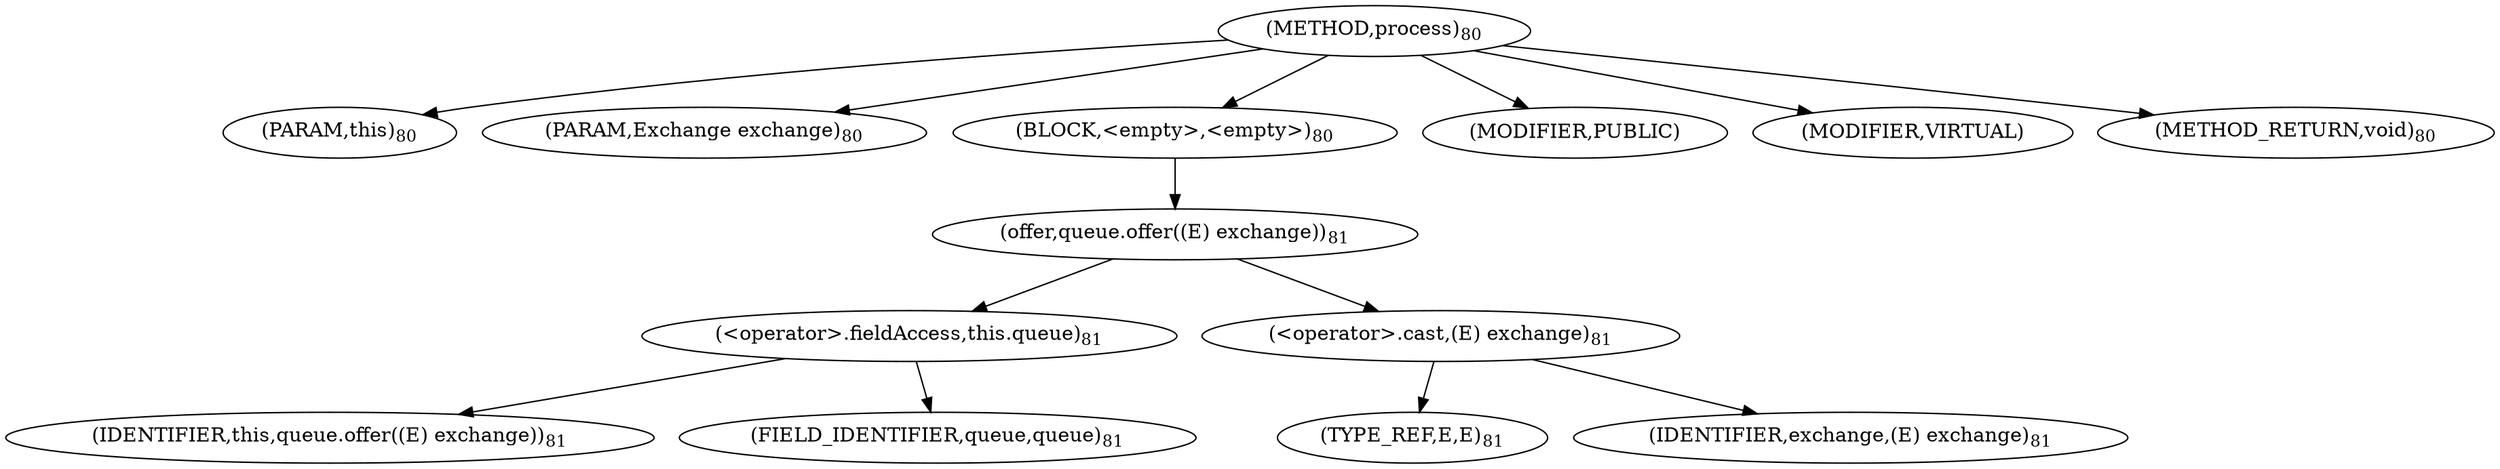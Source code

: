 digraph "process" {  
"147" [label = <(METHOD,process)<SUB>80</SUB>> ]
"148" [label = <(PARAM,this)<SUB>80</SUB>> ]
"149" [label = <(PARAM,Exchange exchange)<SUB>80</SUB>> ]
"150" [label = <(BLOCK,&lt;empty&gt;,&lt;empty&gt;)<SUB>80</SUB>> ]
"151" [label = <(offer,queue.offer((E) exchange))<SUB>81</SUB>> ]
"152" [label = <(&lt;operator&gt;.fieldAccess,this.queue)<SUB>81</SUB>> ]
"153" [label = <(IDENTIFIER,this,queue.offer((E) exchange))<SUB>81</SUB>> ]
"154" [label = <(FIELD_IDENTIFIER,queue,queue)<SUB>81</SUB>> ]
"155" [label = <(&lt;operator&gt;.cast,(E) exchange)<SUB>81</SUB>> ]
"156" [label = <(TYPE_REF,E,E)<SUB>81</SUB>> ]
"157" [label = <(IDENTIFIER,exchange,(E) exchange)<SUB>81</SUB>> ]
"158" [label = <(MODIFIER,PUBLIC)> ]
"159" [label = <(MODIFIER,VIRTUAL)> ]
"160" [label = <(METHOD_RETURN,void)<SUB>80</SUB>> ]
  "147" -> "148" 
  "147" -> "149" 
  "147" -> "150" 
  "147" -> "158" 
  "147" -> "159" 
  "147" -> "160" 
  "150" -> "151" 
  "151" -> "152" 
  "151" -> "155" 
  "152" -> "153" 
  "152" -> "154" 
  "155" -> "156" 
  "155" -> "157" 
}
